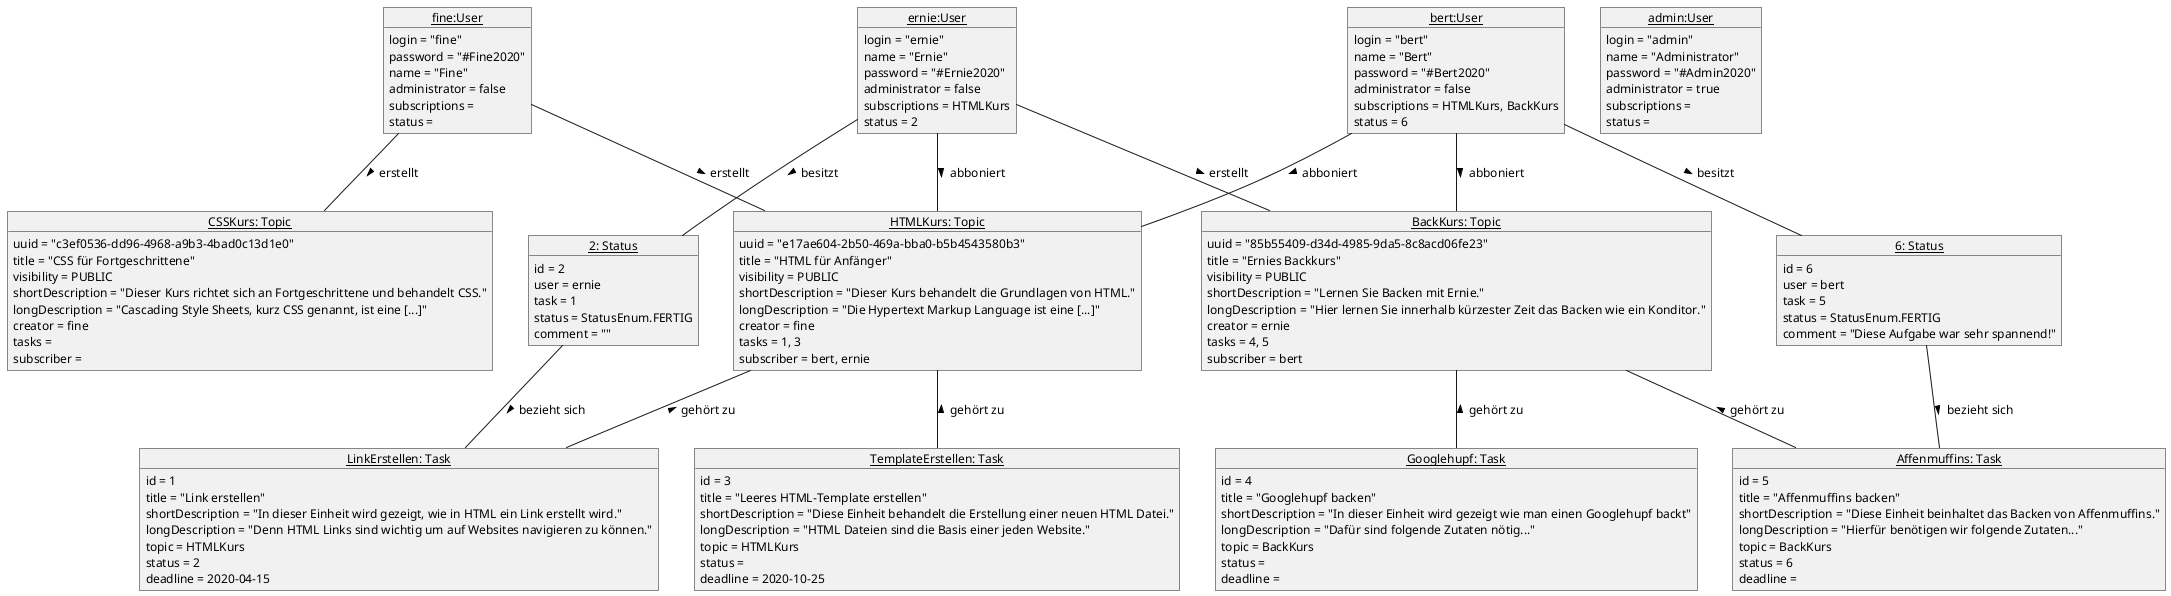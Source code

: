 @startuml

' Layout
skinparam classAttributeIconSize 0
skinparam monochrome true
skinparam shadowing false
skinparam DefaultFontName arial
skinparam DefaultFontSize 12
skinparam ClassFontStyle bold

'User
object "<u>fine:User</u>" as fine{
    login = "fine"
    password = "#Fine2020"
    name = "Fine"
    administrator = false
    subscriptions = 
    status = 
}
object "<u>ernie:User</u>" as ernie{
    login = "ernie"
    name = "Ernie"
    password = "#Ernie2020"
    administrator = false
    subscriptions = HTMLKurs
    status = 2
}
object "<u>bert:User</u>" as bert{
    login = "bert"
    name = "Bert"
    password = "#Bert2020"
    administrator = false
    subscriptions = HTMLKurs, BackKurs
    status = 6
}
object "<u>admin:User</u>" as admin{
    login = "admin"
    name = "Administrator"
    password = "#Admin2020"
    administrator = true
    subscriptions = 
    status = 
}

'Topics
object "<u>HTMLKurs: Topic</u>" as HTMLKurs{
	uuid = "e17ae604-2b50-469a-bba0-b5b4543580b3"
    title = "HTML für Anfänger"
    visibility = PUBLIC
    shortDescription = "Dieser Kurs behandelt die Grundlagen von HTML."
    longDescription = "Die Hypertext Markup Language ist eine [...]"
    creator = fine
    tasks = 1, 3
    subscriber = bert, ernie

}
object "<u>CSSKurs: Topic</u>" as CSSKurs{
	uuid = "c3ef0536-dd96-4968-a9b3-4bad0c13d1e0"
    title = "CSS für Fortgeschrittene"
    visibility = PUBLIC
    shortDescription = "Dieser Kurs richtet sich an Fortgeschrittene und behandelt CSS."
    longDescription = "Cascading Style Sheets, kurz CSS genannt, ist eine [...]"
    creator = fine
    tasks = 
    subscriber = 
}
object "<u>BackKurs: Topic</u>" as BackKurs{
	uuid = "85b55409-d34d-4985-9da5-8c8acd06fe23"
    title = "Ernies Backkurs"
    visibility = PUBLIC
    shortDescription = "Lernen Sie Backen mit Ernie."
    longDescription = "Hier lernen Sie innerhalb kürzester Zeit das Backen wie ein Konditor."
    creator = ernie
    tasks = 4, 5
    subscriber = bert
}

'Tasks
object "<u>LinkErstellen: Task</u>" as LinkErstellen {
    id = 1
    title = "Link erstellen"
    shortDescription = "In dieser Einheit wird gezeigt, wie in HTML ein Link erstellt wird."
    longDescription = "Denn HTML Links sind wichtig um auf Websites navigieren zu können."
    topic = HTMLKurs
    status = 2
    deadline = 2020-04-15
}
object "<u>TemplateErstellen: Task</u>" as HTMlErstellen {
    id = 3
    title = "Leeres HTML-Template erstellen"
    shortDescription = "Diese Einheit behandelt die Erstellung einer neuen HTML Datei."
    longDescription = "HTML Dateien sind die Basis einer jeden Website."
    topic = HTMLKurs
    status =
    deadline = 2020-10-25
}
object "<u>Googlehupf: Task</u>" as Googlehupf {
    id = 4
    title = "Googlehupf backen"
    shortDescription = "In dieser Einheit wird gezeigt wie man einen Googlehupf backt"
    longDescription = "Dafür sind folgende Zutaten nötig..."
    topic = BackKurs
    status =
    deadline =
}
object "<u>Affenmuffins: Task</u>" as Affenmuffins {
    id = 5
    title = "Affenmuffins backen"
    shortDescription = "Diese Einheit beinhaltet das Backen von Affenmuffins."
    longDescription = "Hierfür benötigen wir folgende Zutaten..."
    topic = BackKurs
    status = 6
    deadline = 
}

'status
object "<u>2: Status</u>" as 2{
	id = 2
	user = ernie
	task = 1
	status = StatusEnum.FERTIG
	comment = ""
}

object "<u>6: Status</u>" as 6{
	id = 6
	user = bert
	task = 5
	status = StatusEnum.FERTIG
	comment = "Diese Aufgabe war sehr spannend!"
}

'Assoziationen
fine -- HTMLKurs :> erstellt
fine -- CSSKurs :> erstellt
ernie -- BackKurs :> erstellt

ernie -- 2 :> besitzt
bert -- 6 :> besitzt

ernie -- HTMLKurs :> abboniert
bert -- HTMLKurs :> abboniert
bert -- BackKurs :> abboniert

HTMLKurs -- LinkErstellen :< gehört zu
HTMLKurs -- HTMlErstellen :< gehört zu

6 -- Affenmuffins :> bezieht sich
2 -- LinkErstellen :> bezieht sich

BackKurs -- Googlehupf :< gehört zu
BackKurs -- Affenmuffins :< gehört zu


@enduml